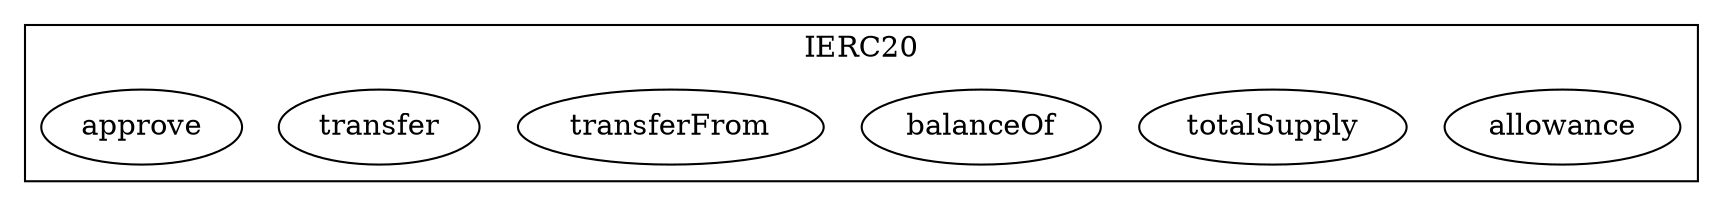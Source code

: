 strict digraph {
subgraph cluster_327_IERC20 {
label = "IERC20"
"327_allowance" [label="allowance"]
"327_totalSupply" [label="totalSupply"]
"327_balanceOf" [label="balanceOf"]
"327_transferFrom" [label="transferFrom"]
"327_transfer" [label="transfer"]
"327_approve" [label="approve"]
}subgraph cluster_solidity {
label = "[Solidity]"
}
}